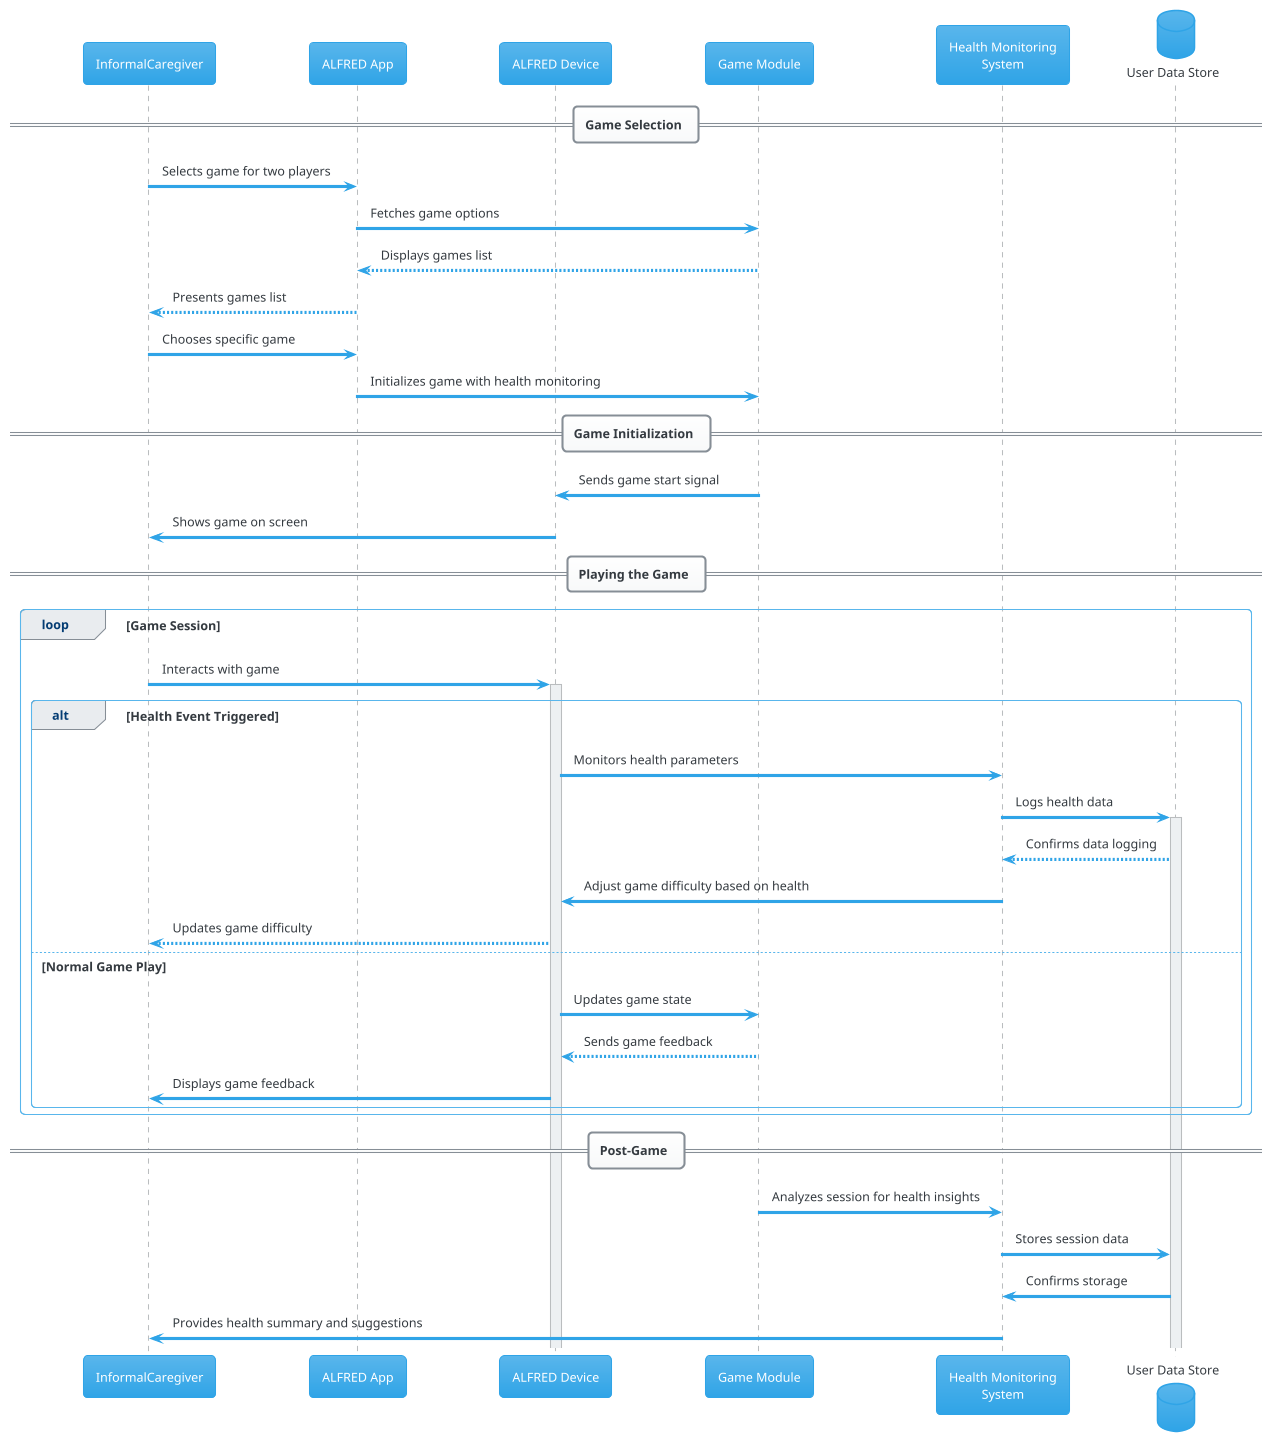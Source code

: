 @startuml
!theme cerulean

participant "InformalCaregiver" as caregiver
participant "ALFRED App" as app
participant "ALFRED Device" as device
participant "Game Module" as game
participant "Health Monitoring\nSystem" as health
database "User Data Store" as datastore

== Game Selection ==
caregiver -> app: Selects game for two players
app -> game: Fetches game options
game --> app: Displays games list
app --> caregiver: Presents games list
caregiver -> app: Chooses specific game
app -> game: Initializes game with health monitoring

== Game Initialization ==
game -> device: Sends game start signal
device -> caregiver: Shows game on screen

== Playing the Game ==
loop Game Session
  caregiver -> device ++: Interacts with game
  alt Health Event Triggered
    device -> health: Monitors health parameters
    health -> datastore ++: Logs health data
    datastore --> health: Confirms data logging
    health -> device: Adjust game difficulty based on health
    device --> caregiver: Updates game difficulty
  else Normal Game Play
    device -> game: Updates game state
    game --> device: Sends game feedback
    device -> caregiver: Displays game feedback
  end
end

== Post-Game ==
game -> health: Analyzes session for health insights
health -> datastore: Stores session data
datastore -> health: Confirms storage
health -> caregiver: Provides health summary and suggestions

@enduml